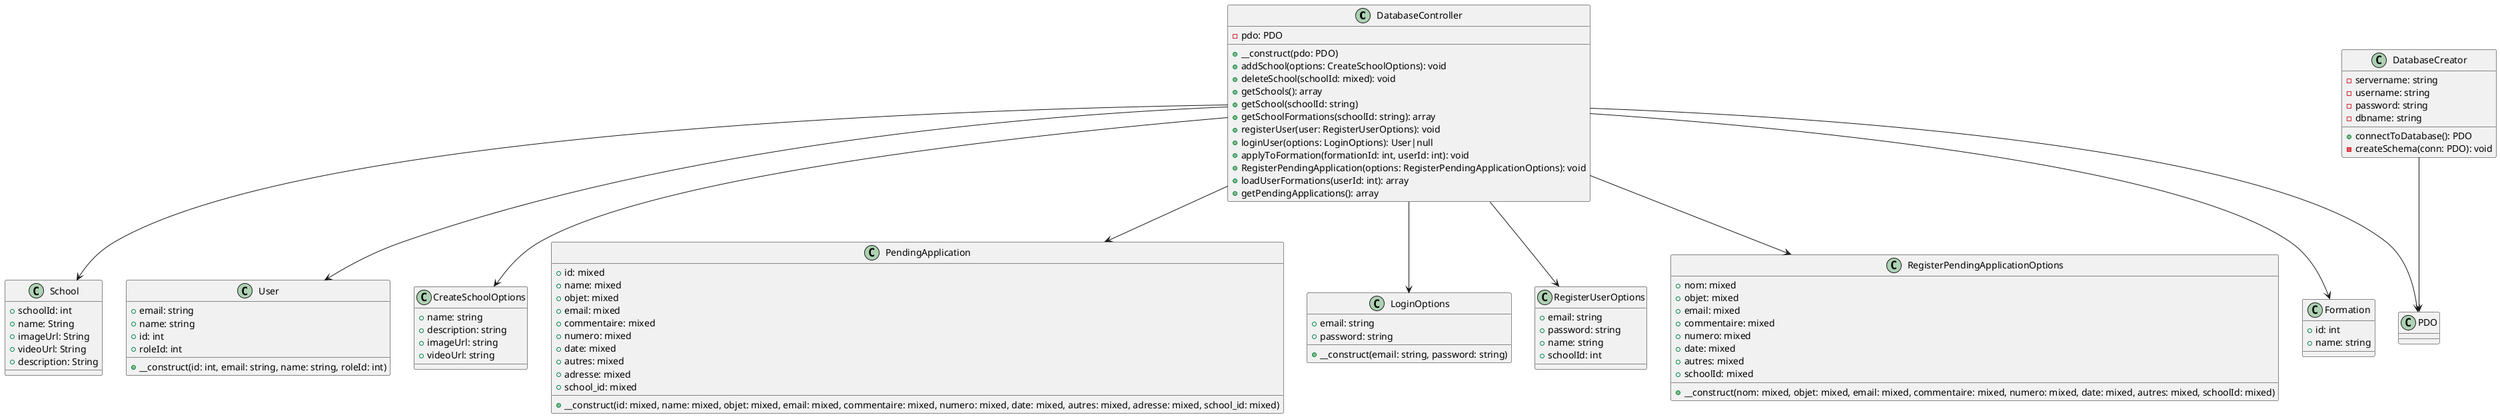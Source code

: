 @startuml controllers


class DatabaseController {
  -pdo: PDO
  +__construct(pdo: PDO)
  +addSchool(options: CreateSchoolOptions): void
  +deleteSchool(schoolId: mixed): void
  +getSchools(): array
  +getSchool(schoolId: string)
  +getSchoolFormations(schoolId: string): array
  +registerUser(user: RegisterUserOptions): void
  +loginUser(options: LoginOptions): User|null
  +applyToFormation(formationId: int, userId: int): void
  +RegisterPendingApplication(options: RegisterPendingApplicationOptions): void
  +loadUserFormations(userId: int): array
  +getPendingApplications(): array
}

class DatabaseCreator {
  -servername: string
  -username: string
  -password: string
  -dbname: string
  +connectToDatabase(): PDO
  -createSchema(conn: PDO): void
}

class School {
  +schoolId: int
  +name: String
  +imageUrl: String
  +videoUrl: String
  +description: String
}

class User {
  +email: string
  +name: string
  +id: int
  +roleId: int
  +__construct(id: int, email: string, name: string, roleId: int)
}

class CreateSchoolOptions {
  +name: string
  +description: string
  +imageUrl: string
  +videoUrl: string
}

class PendingApplication {
  +id: mixed
  +name: mixed
  +objet: mixed
  +email: mixed
  +commentaire: mixed
  +numero: mixed
  +date: mixed
  +autres: mixed
  +adresse: mixed
  +school_id: mixed
  +__construct(id: mixed, name: mixed, objet: mixed, email: mixed, commentaire: mixed, numero: mixed, date: mixed, autres: mixed, adresse: mixed, school_id: mixed)
}

class LoginOptions {
  +email: string
  +password: string
  +__construct(email: string, password: string)
}

class RegisterUserOptions {
  +email: string
  +password: string
  +name: string
  +schoolId: int
}

class RegisterPendingApplicationOptions {
  +nom: mixed
  +objet: mixed
  +email: mixed
  +commentaire: mixed
  +numero: mixed
  +date: mixed
  +autres: mixed
  +schoolId: mixed
  +__construct(nom: mixed, objet: mixed, email: mixed, commentaire: mixed, numero: mixed, date: mixed, autres: mixed, schoolId: mixed)
}

class Formation {
  +id: int
  +name: string
}

DatabaseController --> PDO
DatabaseController --> CreateSchoolOptions
DatabaseController --> School
DatabaseController --> RegisterUserOptions
DatabaseController --> LoginOptions
DatabaseController --> User
DatabaseController --> RegisterPendingApplicationOptions
DatabaseController --> PendingApplication
DatabaseController --> Formation

DatabaseCreator --> PDO



@enduml